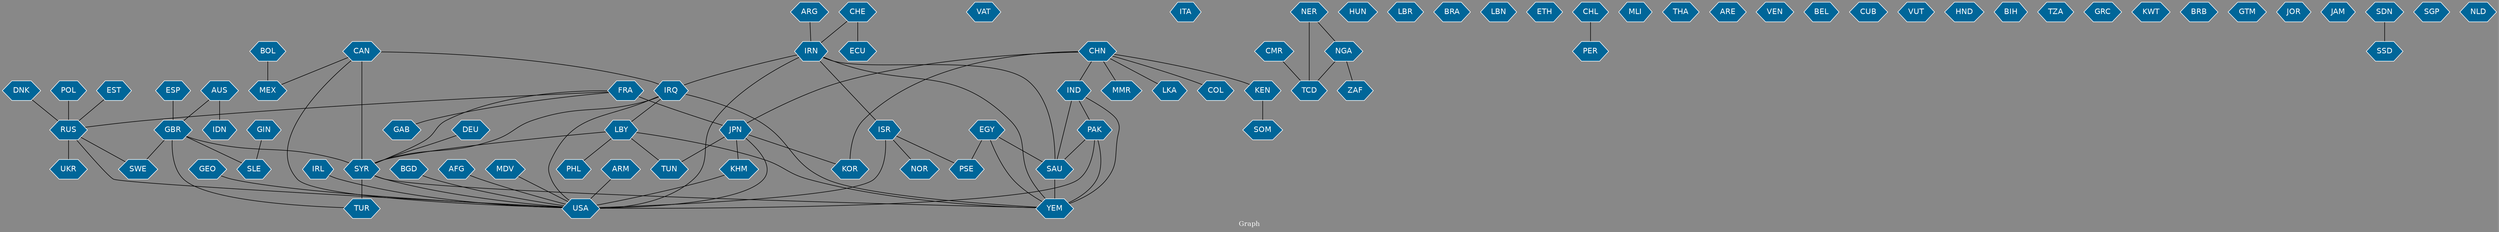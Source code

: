 // Countries together in item graph
graph {
	graph [bgcolor="#888888" fontcolor=white fontsize=12 label="Graph" outputorder=edgesfirst overlap=prism]
	node [color=white fillcolor="#006699" fontcolor=white fontname=Helvetica shape=hexagon style=filled]
	edge [arrowhead=open color=black fontcolor=white fontname=Courier fontsize=12]
		IND [label=IND]
		IRQ [label=IRQ]
		SLE [label=SLE]
		VAT [label=VAT]
		ITA [label=ITA]
		ZAF [label=ZAF]
		RUS [label=RUS]
		UKR [label=UKR]
		JPN [label=JPN]
		USA [label=USA]
		SYR [label=SYR]
		PAK [label=PAK]
		IRN [label=IRN]
		AFG [label=AFG]
		ESP [label=ESP]
		HUN [label=HUN]
		COL [label=COL]
		CHN [label=CHN]
		CAN [label=CAN]
		LBR [label=LBR]
		TCD [label=TCD]
		CMR [label=CMR]
		FRA [label=FRA]
		NGA [label=NGA]
		ISR [label=ISR]
		BRA [label=BRA]
		NOR [label=NOR]
		DEU [label=DEU]
		ARG [label=ARG]
		LBY [label=LBY]
		SOM [label=SOM]
		LBN [label=LBN]
		PSE [label=PSE]
		TUN [label=TUN]
		NER [label=NER]
		EGY [label=EGY]
		GBR [label=GBR]
		MDV [label=MDV]
		KHM [label=KHM]
		KEN [label=KEN]
		AUS [label=AUS]
		YEM [label=YEM]
		GAB [label=GAB]
		SAU [label=SAU]
		GIN [label=GIN]
		MEX [label=MEX]
		TUR [label=TUR]
		MMR [label=MMR]
		ETH [label=ETH]
		ARM [label=ARM]
		CHL [label=CHL]
		LKA [label=LKA]
		MLI [label=MLI]
		BOL [label=BOL]
		THA [label=THA]
		GEO [label=GEO]
		DNK [label=DNK]
		ARE [label=ARE]
		PHL [label=PHL]
		POL [label=POL]
		VEN [label=VEN]
		BEL [label=BEL]
		KOR [label=KOR]
		CHE [label=CHE]
		IDN [label=IDN]
		EST [label=EST]
		CUB [label=CUB]
		VUT [label=VUT]
		HND [label=HND]
		BIH [label=BIH]
		TZA [label=TZA]
		PER [label=PER]
		IRL [label=IRL]
		SWE [label=SWE]
		GRC [label=GRC]
		KWT [label=KWT]
		BRB [label=BRB]
		GTM [label=GTM]
		JOR [label=JOR]
		JAM [label=JAM]
		SSD [label=SSD]
		SDN [label=SDN]
		ECU [label=ECU]
		SGP [label=SGP]
		BGD [label=BGD]
		NLD [label=NLD]
			IND -- SAU [weight=1]
			JPN -- KHM [weight=2]
			SYR -- USA [weight=1]
			FRA -- RUS [weight=1]
			DEU -- SYR [weight=1]
			ISR -- PSE [weight=4]
			SYR -- TUR [weight=4]
			IRL -- USA [weight=1]
			JPN -- USA [weight=2]
			EGY -- SAU [weight=1]
			PAK -- USA [weight=1]
			LBY -- SYR [weight=1]
			IRN -- IRQ [weight=5]
			CHN -- LKA [weight=1]
			LBY -- PHL [weight=2]
			CAN -- USA [weight=1]
			SAU -- YEM [weight=9]
			JPN -- TUN [weight=7]
			CMR -- TCD [weight=1]
			EGY -- YEM [weight=1]
			CHN -- COL [weight=1]
			CHL -- PER [weight=1]
			NER -- NGA [weight=3]
			CHN -- KOR [weight=2]
			FRA -- GAB [weight=1]
			GBR -- SWE [weight=2]
			AUS -- IDN [weight=4]
			LBY -- TUN [weight=1]
			ARG -- IRN [weight=1]
			CHE -- ECU [weight=1]
			CHN -- IND [weight=1]
			GEO -- USA [weight=1]
			GBR -- TUR [weight=2]
			CHN -- MMR [weight=2]
			IRQ -- USA [weight=2]
			IRQ -- YEM [weight=1]
			KHM -- USA [weight=2]
			PAK -- YEM [weight=2]
			GBR -- SLE [weight=1]
			IND -- PAK [weight=1]
			NGA -- ZAF [weight=1]
			LBY -- YEM [weight=1]
			FRA -- JPN [weight=4]
			ARM -- USA [weight=1]
			CHN -- JPN [weight=2]
			DNK -- RUS [weight=1]
			BGD -- USA [weight=1]
			RUS -- USA [weight=2]
			CAN -- MEX [weight=1]
			IND -- YEM [weight=1]
			CAN -- IRQ [weight=2]
			IRN -- ISR [weight=4]
			FRA -- SYR [weight=1]
			ISR -- NOR [weight=1]
			IRQ -- SYR [weight=1]
			PAK -- SAU [weight=2]
			IRN -- USA [weight=4]
			CAN -- SYR [weight=1]
			ISR -- USA [weight=5]
			MDV -- USA [weight=3]
			SDN -- SSD [weight=1]
			IRN -- SAU [weight=1]
			ESP -- GBR [weight=1]
			GIN -- SLE [weight=1]
			EST -- RUS [weight=1]
			POL -- RUS [weight=1]
			KEN -- SOM [weight=1]
			RUS -- UKR [weight=10]
			IRQ -- LBY [weight=1]
			SYR -- YEM [weight=1]
			CHN -- KEN [weight=1]
			RUS -- SWE [weight=1]
			BOL -- MEX [weight=1]
			IRN -- YEM [weight=6]
			NGA -- TCD [weight=3]
			AFG -- USA [weight=3]
			JPN -- KOR [weight=3]
			EGY -- PSE [weight=1]
			NER -- TCD [weight=4]
			GBR -- SYR [weight=5]
			AUS -- GBR [weight=1]
			CHE -- IRN [weight=1]
}